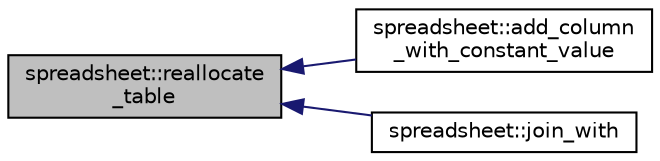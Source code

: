 digraph "spreadsheet::reallocate_table"
{
  edge [fontname="Helvetica",fontsize="10",labelfontname="Helvetica",labelfontsize="10"];
  node [fontname="Helvetica",fontsize="10",shape=record];
  rankdir="LR";
  Node240 [label="spreadsheet::reallocate\l_table",height=0.2,width=0.4,color="black", fillcolor="grey75", style="filled", fontcolor="black"];
  Node240 -> Node241 [dir="back",color="midnightblue",fontsize="10",style="solid",fontname="Helvetica"];
  Node241 [label="spreadsheet::add_column\l_with_constant_value",height=0.2,width=0.4,color="black", fillcolor="white", style="filled",URL="$d8/d11/classspreadsheet.html#a783da00dedc0787e8c4a707dbe1f0823"];
  Node240 -> Node242 [dir="back",color="midnightblue",fontsize="10",style="solid",fontname="Helvetica"];
  Node242 [label="spreadsheet::join_with",height=0.2,width=0.4,color="black", fillcolor="white", style="filled",URL="$d8/d11/classspreadsheet.html#acc04b0c07a3f45262eb7accf78d411d4"];
}
